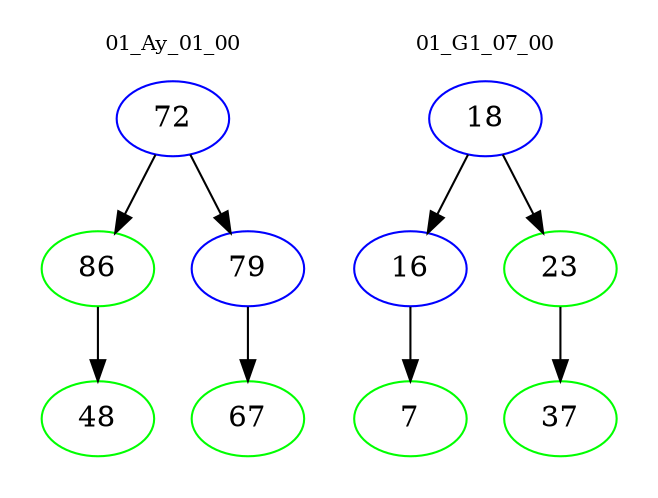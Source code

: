 digraph{
subgraph cluster_0 {
color = white
label = "01_Ay_01_00";
fontsize=10;
T0_72 [label="72", color="blue"]
T0_72 -> T0_86 [color="black"]
T0_86 [label="86", color="green"]
T0_86 -> T0_48 [color="black"]
T0_48 [label="48", color="green"]
T0_72 -> T0_79 [color="black"]
T0_79 [label="79", color="blue"]
T0_79 -> T0_67 [color="black"]
T0_67 [label="67", color="green"]
}
subgraph cluster_1 {
color = white
label = "01_G1_07_00";
fontsize=10;
T1_18 [label="18", color="blue"]
T1_18 -> T1_16 [color="black"]
T1_16 [label="16", color="blue"]
T1_16 -> T1_7 [color="black"]
T1_7 [label="7", color="green"]
T1_18 -> T1_23 [color="black"]
T1_23 [label="23", color="green"]
T1_23 -> T1_37 [color="black"]
T1_37 [label="37", color="green"]
}
}
